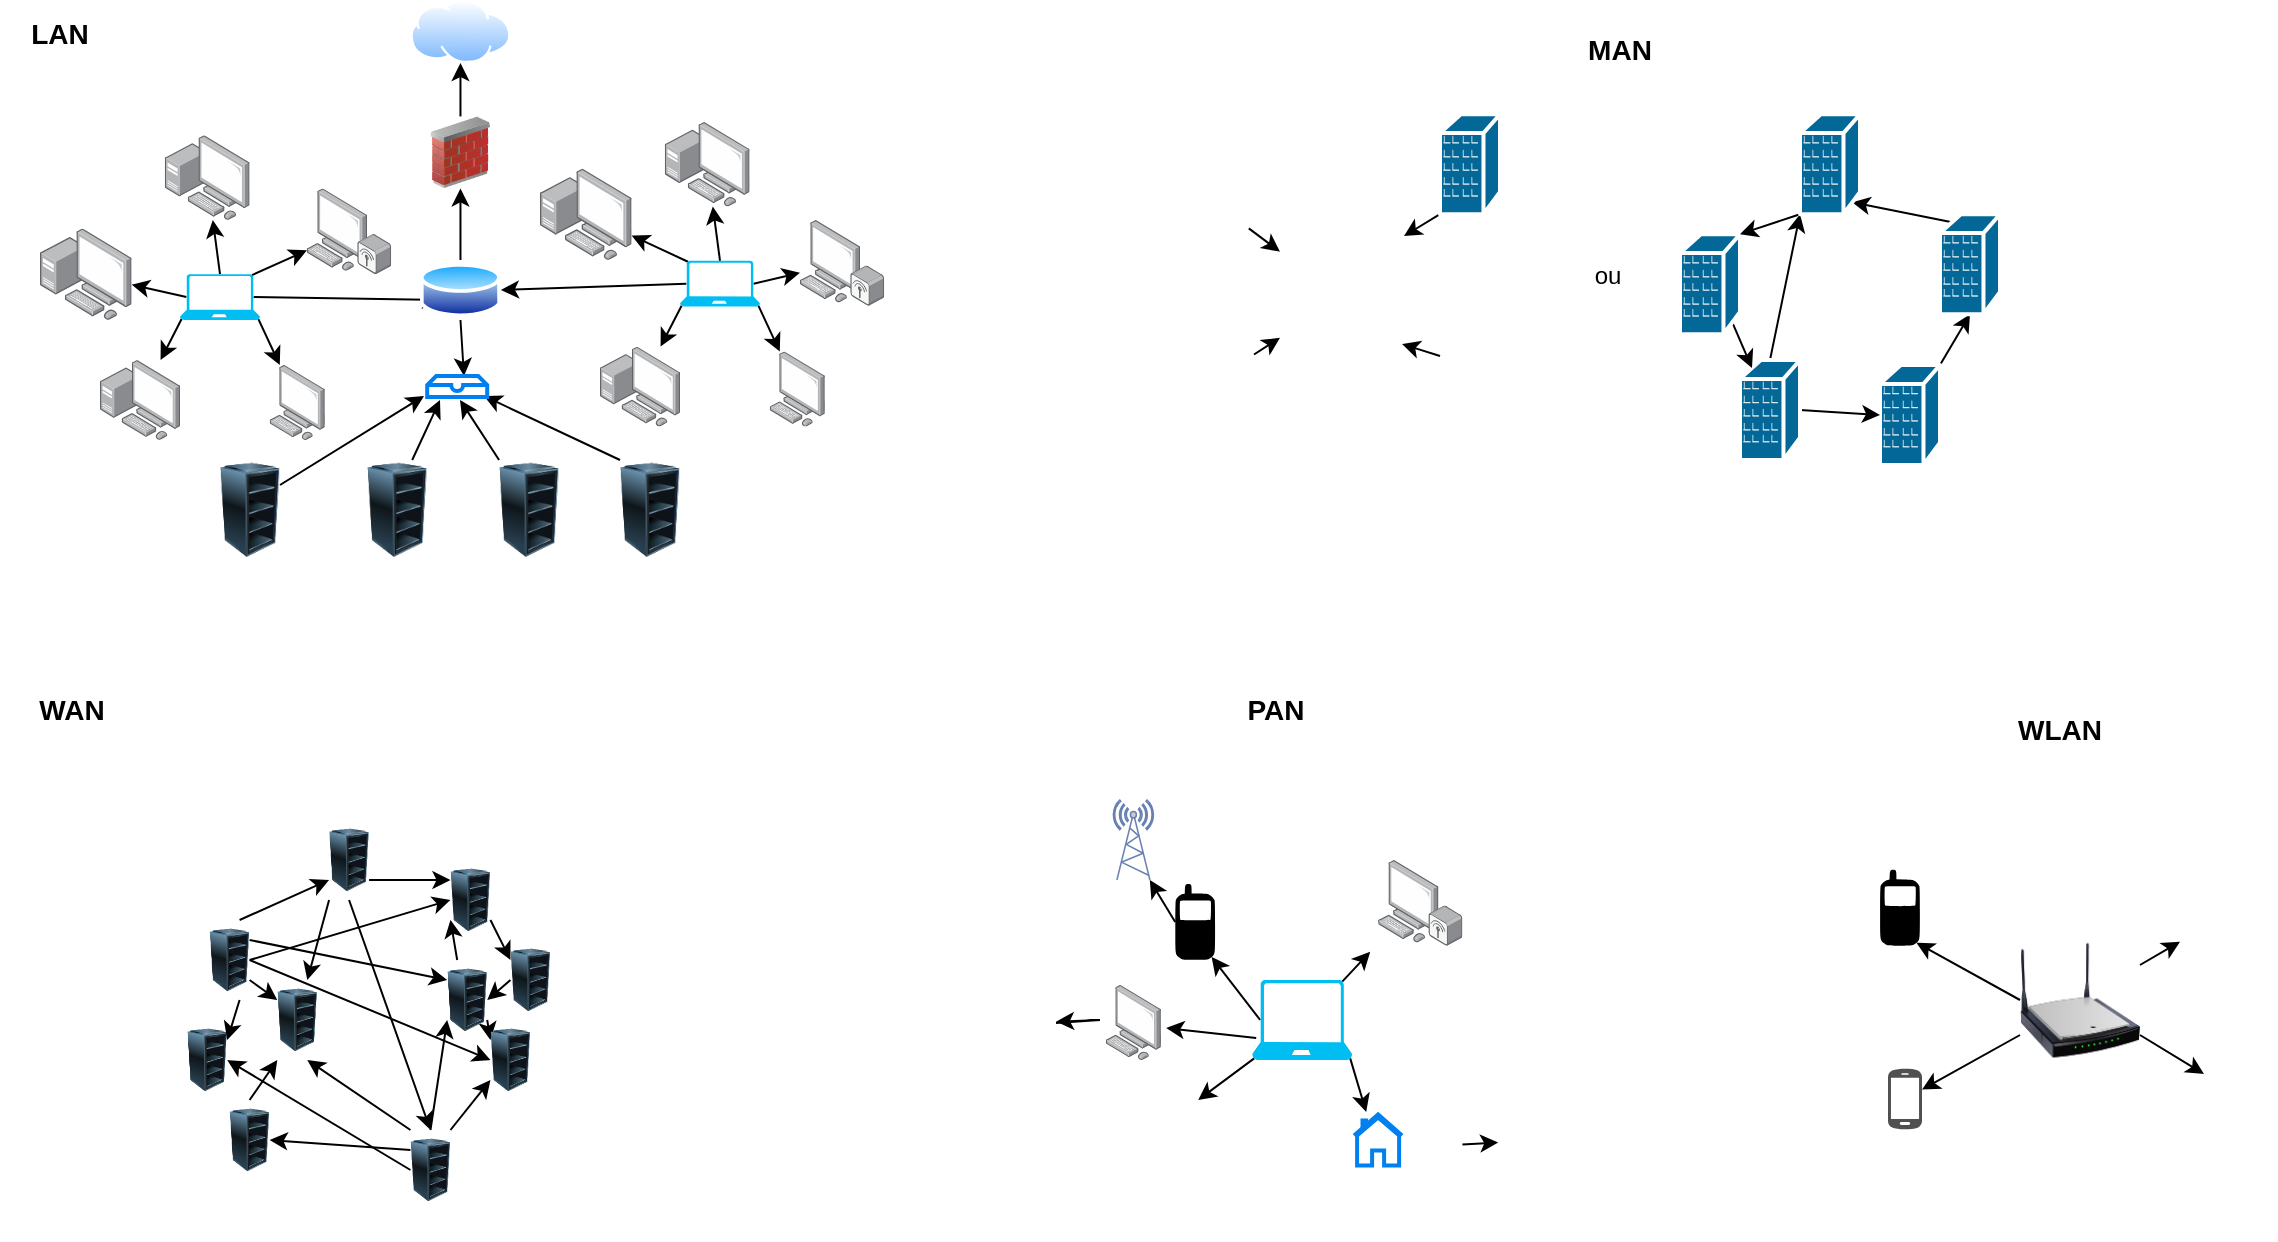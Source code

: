 <mxfile version="17.4.6" type="github">
  <diagram id="DUzX0GU5lVQODzSa384S" name="Page-1">
    <mxGraphModel dx="1477" dy="643" grid="1" gridSize="10" guides="1" tooltips="1" connect="1" arrows="1" fold="1" page="1" pageScale="1" pageWidth="827" pageHeight="1169" math="0" shadow="0">
      <root>
        <mxCell id="0" />
        <mxCell id="1" parent="0" />
        <mxCell id="tTSo1zmGXzcevOF5TI4r-14" style="rounded=0;orthogonalLoop=1;jettySize=auto;html=1;exitX=0.9;exitY=0.02;exitDx=0;exitDy=0;exitPerimeter=0;" edge="1" parent="1" source="tTSo1zmGXzcevOF5TI4r-1" target="tTSo1zmGXzcevOF5TI4r-2">
          <mxGeometry relative="1" as="geometry" />
        </mxCell>
        <mxCell id="tTSo1zmGXzcevOF5TI4r-15" style="rounded=0;orthogonalLoop=1;jettySize=auto;html=1;exitX=0.5;exitY=0;exitDx=0;exitDy=0;exitPerimeter=0;" edge="1" parent="1" source="tTSo1zmGXzcevOF5TI4r-1" target="tTSo1zmGXzcevOF5TI4r-3">
          <mxGeometry relative="1" as="geometry" />
        </mxCell>
        <mxCell id="tTSo1zmGXzcevOF5TI4r-16" style="rounded=0;orthogonalLoop=1;jettySize=auto;html=1;exitX=0.08;exitY=0.5;exitDx=0;exitDy=0;exitPerimeter=0;" edge="1" parent="1" source="tTSo1zmGXzcevOF5TI4r-1" target="tTSo1zmGXzcevOF5TI4r-4">
          <mxGeometry relative="1" as="geometry" />
        </mxCell>
        <mxCell id="tTSo1zmGXzcevOF5TI4r-17" style="rounded=0;orthogonalLoop=1;jettySize=auto;html=1;exitX=0.02;exitY=0.98;exitDx=0;exitDy=0;exitPerimeter=0;" edge="1" parent="1" source="tTSo1zmGXzcevOF5TI4r-1" target="tTSo1zmGXzcevOF5TI4r-6">
          <mxGeometry relative="1" as="geometry" />
        </mxCell>
        <mxCell id="tTSo1zmGXzcevOF5TI4r-18" style="rounded=0;orthogonalLoop=1;jettySize=auto;html=1;exitX=0.98;exitY=0.98;exitDx=0;exitDy=0;exitPerimeter=0;" edge="1" parent="1" source="tTSo1zmGXzcevOF5TI4r-1" target="tTSo1zmGXzcevOF5TI4r-7">
          <mxGeometry relative="1" as="geometry" />
        </mxCell>
        <mxCell id="tTSo1zmGXzcevOF5TI4r-39" style="edgeStyle=none;rounded=0;orthogonalLoop=1;jettySize=auto;html=1;exitX=0.92;exitY=0.5;exitDx=0;exitDy=0;exitPerimeter=0;" edge="1" parent="1" source="tTSo1zmGXzcevOF5TI4r-1">
          <mxGeometry relative="1" as="geometry">
            <mxPoint x="220" y="150" as="targetPoint" />
          </mxGeometry>
        </mxCell>
        <mxCell id="tTSo1zmGXzcevOF5TI4r-1" value="" style="verticalLabelPosition=bottom;html=1;verticalAlign=top;align=center;strokeColor=none;fillColor=#00BEF2;shape=mxgraph.azure.laptop;pointerEvents=1;" vertex="1" parent="1">
          <mxGeometry x="90" y="137.1" width="40" height="22.9" as="geometry" />
        </mxCell>
        <mxCell id="tTSo1zmGXzcevOF5TI4r-2" value="" style="points=[];aspect=fixed;html=1;align=center;shadow=0;dashed=0;image;image=img/lib/allied_telesis/computer_and_terminals/Personal_Computer_Wireless.svg;" vertex="1" parent="1">
          <mxGeometry x="153.49" y="94.2" width="42.1" height="42.9" as="geometry" />
        </mxCell>
        <mxCell id="tTSo1zmGXzcevOF5TI4r-3" value="" style="points=[];aspect=fixed;html=1;align=center;shadow=0;dashed=0;image;image=img/lib/allied_telesis/computer_and_terminals/Personal_Computer_with_Server.svg;" vertex="1" parent="1">
          <mxGeometry x="82.4" y="67.6" width="42.4" height="42.4" as="geometry" />
        </mxCell>
        <mxCell id="tTSo1zmGXzcevOF5TI4r-4" value="" style="points=[];aspect=fixed;html=1;align=center;shadow=0;dashed=0;image;image=img/lib/allied_telesis/computer_and_terminals/Personal_Computer_with_Server.svg;" vertex="1" parent="1">
          <mxGeometry x="20" y="114.2" width="45.8" height="45.8" as="geometry" />
        </mxCell>
        <mxCell id="tTSo1zmGXzcevOF5TI4r-6" value="" style="points=[];aspect=fixed;html=1;align=center;shadow=0;dashed=0;image;image=img/lib/allied_telesis/computer_and_terminals/Personal_Computer_with_Server.svg;" vertex="1" parent="1">
          <mxGeometry x="50" y="180" width="40" height="40" as="geometry" />
        </mxCell>
        <mxCell id="tTSo1zmGXzcevOF5TI4r-7" value="" style="points=[];aspect=fixed;html=1;align=center;shadow=0;dashed=0;image;image=img/lib/allied_telesis/computer_and_terminals/Personal_Computer.svg;" vertex="1" parent="1">
          <mxGeometry x="134.8" y="182.5" width="27.67" height="37.5" as="geometry" />
        </mxCell>
        <mxCell id="tTSo1zmGXzcevOF5TI4r-47" style="edgeStyle=none;rounded=0;orthogonalLoop=1;jettySize=auto;html=1;exitX=1;exitY=0.25;exitDx=0;exitDy=0;entryX=-0.053;entryY=0.948;entryDx=0;entryDy=0;entryPerimeter=0;" edge="1" parent="1" source="tTSo1zmGXzcevOF5TI4r-21" target="tTSo1zmGXzcevOF5TI4r-45">
          <mxGeometry relative="1" as="geometry" />
        </mxCell>
        <mxCell id="tTSo1zmGXzcevOF5TI4r-21" value="" style="image;html=1;image=img/lib/clip_art/computers/Server_Rack_Empty_128x128.png" vertex="1" parent="1">
          <mxGeometry x="110" y="230" width="30" height="50" as="geometry" />
        </mxCell>
        <mxCell id="tTSo1zmGXzcevOF5TI4r-48" style="edgeStyle=none;rounded=0;orthogonalLoop=1;jettySize=auto;html=1;exitX=0.75;exitY=0;exitDx=0;exitDy=0;" edge="1" parent="1" source="tTSo1zmGXzcevOF5TI4r-22">
          <mxGeometry relative="1" as="geometry">
            <mxPoint x="220" y="200" as="targetPoint" />
          </mxGeometry>
        </mxCell>
        <mxCell id="tTSo1zmGXzcevOF5TI4r-22" value="" style="image;html=1;image=img/lib/clip_art/computers/Server_Rack_Empty_128x128.png" vertex="1" parent="1">
          <mxGeometry x="183.6" y="230" width="30" height="50" as="geometry" />
        </mxCell>
        <mxCell id="tTSo1zmGXzcevOF5TI4r-49" style="edgeStyle=none;rounded=0;orthogonalLoop=1;jettySize=auto;html=1;exitX=0;exitY=0;exitDx=0;exitDy=0;entryX=0.547;entryY=1.138;entryDx=0;entryDy=0;entryPerimeter=0;" edge="1" parent="1" source="tTSo1zmGXzcevOF5TI4r-23" target="tTSo1zmGXzcevOF5TI4r-45">
          <mxGeometry relative="1" as="geometry" />
        </mxCell>
        <mxCell id="tTSo1zmGXzcevOF5TI4r-23" value="" style="image;html=1;image=img/lib/clip_art/computers/Server_Rack_Empty_128x128.png" vertex="1" parent="1">
          <mxGeometry x="249.54" y="230" width="30" height="50" as="geometry" />
        </mxCell>
        <mxCell id="tTSo1zmGXzcevOF5TI4r-50" style="edgeStyle=none;rounded=0;orthogonalLoop=1;jettySize=auto;html=1;exitX=0;exitY=0;exitDx=0;exitDy=0;entryX=0.947;entryY=0.948;entryDx=0;entryDy=0;entryPerimeter=0;" edge="1" parent="1" source="tTSo1zmGXzcevOF5TI4r-24" target="tTSo1zmGXzcevOF5TI4r-45">
          <mxGeometry relative="1" as="geometry" />
        </mxCell>
        <mxCell id="tTSo1zmGXzcevOF5TI4r-24" value="" style="image;html=1;image=img/lib/clip_art/computers/Server_Rack_Empty_128x128.png" vertex="1" parent="1">
          <mxGeometry x="310" y="230" width="30" height="50" as="geometry" />
        </mxCell>
        <mxCell id="tTSo1zmGXzcevOF5TI4r-42" style="edgeStyle=none;rounded=0;orthogonalLoop=1;jettySize=auto;html=1;exitX=0.5;exitY=0;exitDx=0;exitDy=0;entryX=0.5;entryY=1;entryDx=0;entryDy=0;" edge="1" parent="1" source="tTSo1zmGXzcevOF5TI4r-27" target="tTSo1zmGXzcevOF5TI4r-41">
          <mxGeometry relative="1" as="geometry">
            <mxPoint x="230" y="80" as="targetPoint" />
          </mxGeometry>
        </mxCell>
        <mxCell id="tTSo1zmGXzcevOF5TI4r-46" style="edgeStyle=none;rounded=0;orthogonalLoop=1;jettySize=auto;html=1;exitX=0.5;exitY=1;exitDx=0;exitDy=0;entryX=0.613;entryY=-0.005;entryDx=0;entryDy=0;entryPerimeter=0;" edge="1" parent="1" source="tTSo1zmGXzcevOF5TI4r-27" target="tTSo1zmGXzcevOF5TI4r-45">
          <mxGeometry relative="1" as="geometry" />
        </mxCell>
        <mxCell id="tTSo1zmGXzcevOF5TI4r-27" value="" style="aspect=fixed;perimeter=ellipsePerimeter;html=1;align=center;shadow=0;dashed=0;spacingTop=3;image;image=img/lib/active_directory/database.svg;" vertex="1" parent="1">
          <mxGeometry x="210" y="130.05" width="40.47" height="29.95" as="geometry" />
        </mxCell>
        <mxCell id="tTSo1zmGXzcevOF5TI4r-28" style="rounded=0;orthogonalLoop=1;jettySize=auto;html=1;exitX=0.92;exitY=0.5;exitDx=0;exitDy=0;exitPerimeter=0;" edge="1" parent="1" source="tTSo1zmGXzcevOF5TI4r-33" target="tTSo1zmGXzcevOF5TI4r-34">
          <mxGeometry relative="1" as="geometry" />
        </mxCell>
        <mxCell id="tTSo1zmGXzcevOF5TI4r-29" style="rounded=0;orthogonalLoop=1;jettySize=auto;html=1;exitX=0.5;exitY=0;exitDx=0;exitDy=0;exitPerimeter=0;" edge="1" parent="1" source="tTSo1zmGXzcevOF5TI4r-33" target="tTSo1zmGXzcevOF5TI4r-35">
          <mxGeometry relative="1" as="geometry" />
        </mxCell>
        <mxCell id="tTSo1zmGXzcevOF5TI4r-30" style="rounded=0;orthogonalLoop=1;jettySize=auto;html=1;exitX=0.1;exitY=0.02;exitDx=0;exitDy=0;exitPerimeter=0;" edge="1" parent="1" source="tTSo1zmGXzcevOF5TI4r-33" target="tTSo1zmGXzcevOF5TI4r-36">
          <mxGeometry relative="1" as="geometry" />
        </mxCell>
        <mxCell id="tTSo1zmGXzcevOF5TI4r-31" style="rounded=0;orthogonalLoop=1;jettySize=auto;html=1;exitX=0.02;exitY=0.98;exitDx=0;exitDy=0;exitPerimeter=0;" edge="1" parent="1" source="tTSo1zmGXzcevOF5TI4r-33" target="tTSo1zmGXzcevOF5TI4r-37">
          <mxGeometry relative="1" as="geometry" />
        </mxCell>
        <mxCell id="tTSo1zmGXzcevOF5TI4r-32" style="rounded=0;orthogonalLoop=1;jettySize=auto;html=1;exitX=0.98;exitY=0.98;exitDx=0;exitDy=0;exitPerimeter=0;" edge="1" parent="1" source="tTSo1zmGXzcevOF5TI4r-33" target="tTSo1zmGXzcevOF5TI4r-38">
          <mxGeometry relative="1" as="geometry" />
        </mxCell>
        <mxCell id="tTSo1zmGXzcevOF5TI4r-40" style="edgeStyle=none;rounded=0;orthogonalLoop=1;jettySize=auto;html=1;exitX=0.08;exitY=0.5;exitDx=0;exitDy=0;exitPerimeter=0;entryX=1;entryY=0.5;entryDx=0;entryDy=0;" edge="1" parent="1" source="tTSo1zmGXzcevOF5TI4r-33" target="tTSo1zmGXzcevOF5TI4r-27">
          <mxGeometry relative="1" as="geometry" />
        </mxCell>
        <mxCell id="tTSo1zmGXzcevOF5TI4r-33" value="" style="verticalLabelPosition=bottom;html=1;verticalAlign=top;align=center;strokeColor=none;fillColor=#00BEF2;shape=mxgraph.azure.laptop;pointerEvents=1;" vertex="1" parent="1">
          <mxGeometry x="340" y="130.4" width="40" height="22.9" as="geometry" />
        </mxCell>
        <mxCell id="tTSo1zmGXzcevOF5TI4r-34" value="" style="points=[];aspect=fixed;html=1;align=center;shadow=0;dashed=0;image;image=img/lib/allied_telesis/computer_and_terminals/Personal_Computer_Wireless.svg;" vertex="1" parent="1">
          <mxGeometry x="400" y="110.0" width="42.1" height="42.9" as="geometry" />
        </mxCell>
        <mxCell id="tTSo1zmGXzcevOF5TI4r-35" value="" style="points=[];aspect=fixed;html=1;align=center;shadow=0;dashed=0;image;image=img/lib/allied_telesis/computer_and_terminals/Personal_Computer_with_Server.svg;" vertex="1" parent="1">
          <mxGeometry x="332.4" y="60.9" width="42.4" height="42.4" as="geometry" />
        </mxCell>
        <mxCell id="tTSo1zmGXzcevOF5TI4r-36" value="" style="points=[];aspect=fixed;html=1;align=center;shadow=0;dashed=0;image;image=img/lib/allied_telesis/computer_and_terminals/Personal_Computer_with_Server.svg;" vertex="1" parent="1">
          <mxGeometry x="270" y="84.25" width="45.8" height="45.8" as="geometry" />
        </mxCell>
        <mxCell id="tTSo1zmGXzcevOF5TI4r-37" value="" style="points=[];aspect=fixed;html=1;align=center;shadow=0;dashed=0;image;image=img/lib/allied_telesis/computer_and_terminals/Personal_Computer_with_Server.svg;" vertex="1" parent="1">
          <mxGeometry x="300" y="173.3" width="40" height="40" as="geometry" />
        </mxCell>
        <mxCell id="tTSo1zmGXzcevOF5TI4r-38" value="" style="points=[];aspect=fixed;html=1;align=center;shadow=0;dashed=0;image;image=img/lib/allied_telesis/computer_and_terminals/Personal_Computer.svg;" vertex="1" parent="1">
          <mxGeometry x="384.8" y="175.8" width="27.67" height="37.5" as="geometry" />
        </mxCell>
        <mxCell id="tTSo1zmGXzcevOF5TI4r-44" style="edgeStyle=none;rounded=0;orthogonalLoop=1;jettySize=auto;html=1;exitX=0.5;exitY=0;exitDx=0;exitDy=0;entryX=0.5;entryY=1;entryDx=0;entryDy=0;" edge="1" parent="1" source="tTSo1zmGXzcevOF5TI4r-41" target="tTSo1zmGXzcevOF5TI4r-43">
          <mxGeometry relative="1" as="geometry" />
        </mxCell>
        <mxCell id="tTSo1zmGXzcevOF5TI4r-41" value="" style="image;html=1;image=img/lib/clip_art/networking/Firewall_02_128x128.png" vertex="1" parent="1">
          <mxGeometry x="215.23" y="58.2" width="30" height="36" as="geometry" />
        </mxCell>
        <mxCell id="tTSo1zmGXzcevOF5TI4r-43" value="" style="aspect=fixed;perimeter=ellipsePerimeter;html=1;align=center;shadow=0;dashed=0;spacingTop=3;image;image=img/lib/active_directory/internet_cloud.svg;" vertex="1" parent="1">
          <mxGeometry x="205.23" width="50" height="31.5" as="geometry" />
        </mxCell>
        <mxCell id="tTSo1zmGXzcevOF5TI4r-45" value="" style="html=1;verticalLabelPosition=bottom;align=center;labelBackgroundColor=#ffffff;verticalAlign=top;strokeWidth=2;strokeColor=#0080F0;shadow=0;dashed=0;shape=mxgraph.ios7.icons.storage;" vertex="1" parent="1">
          <mxGeometry x="213.6" y="188.05" width="30" height="10.5" as="geometry" />
        </mxCell>
        <mxCell id="tTSo1zmGXzcevOF5TI4r-51" value="&lt;font style=&quot;font-size: 14px&quot;&gt;&lt;b&gt;LAN&lt;/b&gt;&lt;/font&gt;" style="text;html=1;strokeColor=none;fillColor=none;align=center;verticalAlign=middle;whiteSpace=wrap;rounded=0;" vertex="1" parent="1">
          <mxGeometry x="1.421e-14" y="1.5" width="60" height="30" as="geometry" />
        </mxCell>
        <mxCell id="tTSo1zmGXzcevOF5TI4r-60" style="edgeStyle=none;rounded=0;orthogonalLoop=1;jettySize=auto;html=1;exitX=0;exitY=1;exitDx=0;exitDy=0;exitPerimeter=0;entryX=1;entryY=0;entryDx=0;entryDy=0;" edge="1" parent="1" source="tTSo1zmGXzcevOF5TI4r-52" target="tTSo1zmGXzcevOF5TI4r-53">
          <mxGeometry relative="1" as="geometry" />
        </mxCell>
        <mxCell id="tTSo1zmGXzcevOF5TI4r-52" value="" style="shape=mxgraph.cisco.buildings.branch_office;html=1;pointerEvents=1;dashed=0;fillColor=#036897;strokeColor=#ffffff;strokeWidth=2;verticalLabelPosition=bottom;verticalAlign=top;align=center;outlineConnect=0;" vertex="1" parent="1">
          <mxGeometry x="720" y="57.1" width="30" height="50" as="geometry" />
        </mxCell>
        <mxCell id="tTSo1zmGXzcevOF5TI4r-53" value="" style="shape=image;html=1;verticalAlign=top;verticalLabelPosition=bottom;labelBackgroundColor=#ffffff;imageAspect=0;aspect=fixed;image=https://cdn1.iconfinder.com/data/icons/software-engineering-and-video-gaming/512/501_Buildings_city_sensor_smart_urban_Hardware_Engineering_Internet-128.png" vertex="1" parent="1">
          <mxGeometry x="640" y="118.05" width="61.95" height="61.95" as="geometry" />
        </mxCell>
        <mxCell id="tTSo1zmGXzcevOF5TI4r-57" style="edgeStyle=none;rounded=0;orthogonalLoop=1;jettySize=auto;html=1;exitX=0.75;exitY=1;exitDx=0;exitDy=0;" edge="1" parent="1" source="tTSo1zmGXzcevOF5TI4r-54" target="tTSo1zmGXzcevOF5TI4r-53">
          <mxGeometry relative="1" as="geometry" />
        </mxCell>
        <mxCell id="tTSo1zmGXzcevOF5TI4r-54" value="" style="shape=image;html=1;verticalAlign=top;verticalLabelPosition=bottom;labelBackgroundColor=#ffffff;imageAspect=0;aspect=fixed;image=https://cdn0.iconfinder.com/data/icons/maternity-and-pregnancy-2/512/130_skyscraper_Architecture_buildings_business_office_real_estate-128.png" vertex="1" parent="1">
          <mxGeometry x="577.6" y="51.8" width="62.4" height="62.4" as="geometry" />
        </mxCell>
        <mxCell id="tTSo1zmGXzcevOF5TI4r-58" style="edgeStyle=none;rounded=0;orthogonalLoop=1;jettySize=auto;html=1;exitX=1;exitY=0.25;exitDx=0;exitDy=0;" edge="1" parent="1" source="tTSo1zmGXzcevOF5TI4r-55" target="tTSo1zmGXzcevOF5TI4r-53">
          <mxGeometry relative="1" as="geometry" />
        </mxCell>
        <mxCell id="tTSo1zmGXzcevOF5TI4r-55" value="" style="shape=image;html=1;verticalAlign=top;verticalLabelPosition=bottom;labelBackgroundColor=#ffffff;imageAspect=0;aspect=fixed;image=https://cdn0.iconfinder.com/data/icons/analytic-investment-and-balanced-scorecard/512/33_Architecture_and_City_Buildings_Canada_Tower_Landmark-128.png" vertex="1" parent="1">
          <mxGeometry x="570" y="163" width="57" height="57" as="geometry" />
        </mxCell>
        <mxCell id="tTSo1zmGXzcevOF5TI4r-59" style="edgeStyle=none;rounded=0;orthogonalLoop=1;jettySize=auto;html=1;exitX=0;exitY=0.25;exitDx=0;exitDy=0;entryX=0.985;entryY=0.871;entryDx=0;entryDy=0;entryPerimeter=0;" edge="1" parent="1" source="tTSo1zmGXzcevOF5TI4r-56" target="tTSo1zmGXzcevOF5TI4r-53">
          <mxGeometry relative="1" as="geometry" />
        </mxCell>
        <mxCell id="tTSo1zmGXzcevOF5TI4r-56" value="" style="shape=image;html=1;verticalAlign=top;verticalLabelPosition=bottom;labelBackgroundColor=#ffffff;imageAspect=0;aspect=fixed;image=https://cdn0.iconfinder.com/data/icons/phosphor-duotone-vol-1/256/buildings-duotone-128.png" vertex="1" parent="1">
          <mxGeometry x="720" y="164.5" width="54" height="54" as="geometry" />
        </mxCell>
        <mxCell id="tTSo1zmGXzcevOF5TI4r-61" value="ou" style="text;html=1;strokeColor=none;fillColor=none;align=center;verticalAlign=middle;whiteSpace=wrap;rounded=0;" vertex="1" parent="1">
          <mxGeometry x="774" y="123.3" width="60" height="30" as="geometry" />
        </mxCell>
        <mxCell id="tTSo1zmGXzcevOF5TI4r-70" style="edgeStyle=none;rounded=0;orthogonalLoop=1;jettySize=auto;html=1;exitX=1;exitY=0;exitDx=0;exitDy=0;exitPerimeter=0;entryX=0.5;entryY=1;entryDx=0;entryDy=0;entryPerimeter=0;" edge="1" parent="1" source="tTSo1zmGXzcevOF5TI4r-62" target="tTSo1zmGXzcevOF5TI4r-65">
          <mxGeometry relative="1" as="geometry" />
        </mxCell>
        <mxCell id="tTSo1zmGXzcevOF5TI4r-62" value="" style="shape=mxgraph.cisco.buildings.branch_office;html=1;pointerEvents=1;dashed=0;fillColor=#036897;strokeColor=#ffffff;strokeWidth=2;verticalLabelPosition=bottom;verticalAlign=top;align=center;outlineConnect=0;" vertex="1" parent="1">
          <mxGeometry x="940" y="182.5" width="30" height="50" as="geometry" />
        </mxCell>
        <mxCell id="tTSo1zmGXzcevOF5TI4r-69" style="edgeStyle=none;rounded=0;orthogonalLoop=1;jettySize=auto;html=1;exitX=1;exitY=0.5;exitDx=0;exitDy=0;exitPerimeter=0;entryX=0;entryY=0.5;entryDx=0;entryDy=0;entryPerimeter=0;" edge="1" parent="1" source="tTSo1zmGXzcevOF5TI4r-63" target="tTSo1zmGXzcevOF5TI4r-62">
          <mxGeometry relative="1" as="geometry" />
        </mxCell>
        <mxCell id="tTSo1zmGXzcevOF5TI4r-72" style="edgeStyle=none;rounded=0;orthogonalLoop=1;jettySize=auto;html=1;exitX=0.5;exitY=0;exitDx=0;exitDy=0;exitPerimeter=0;entryX=0;entryY=1;entryDx=0;entryDy=0;entryPerimeter=0;" edge="1" parent="1" source="tTSo1zmGXzcevOF5TI4r-63" target="tTSo1zmGXzcevOF5TI4r-66">
          <mxGeometry relative="1" as="geometry" />
        </mxCell>
        <mxCell id="tTSo1zmGXzcevOF5TI4r-63" value="" style="shape=mxgraph.cisco.buildings.branch_office;html=1;pointerEvents=1;dashed=0;fillColor=#036897;strokeColor=#ffffff;strokeWidth=2;verticalLabelPosition=bottom;verticalAlign=top;align=center;outlineConnect=0;" vertex="1" parent="1">
          <mxGeometry x="870" y="180" width="30" height="50" as="geometry" />
        </mxCell>
        <mxCell id="tTSo1zmGXzcevOF5TI4r-68" style="edgeStyle=none;rounded=0;orthogonalLoop=1;jettySize=auto;html=1;exitX=0.87;exitY=0.88;exitDx=0;exitDy=0;exitPerimeter=0;entryX=0.2;entryY=0.08;entryDx=0;entryDy=0;entryPerimeter=0;" edge="1" parent="1" source="tTSo1zmGXzcevOF5TI4r-64" target="tTSo1zmGXzcevOF5TI4r-63">
          <mxGeometry relative="1" as="geometry" />
        </mxCell>
        <mxCell id="tTSo1zmGXzcevOF5TI4r-64" value="" style="shape=mxgraph.cisco.buildings.branch_office;html=1;pointerEvents=1;dashed=0;fillColor=#036897;strokeColor=#ffffff;strokeWidth=2;verticalLabelPosition=bottom;verticalAlign=top;align=center;outlineConnect=0;" vertex="1" parent="1">
          <mxGeometry x="840" y="117.1" width="30" height="50" as="geometry" />
        </mxCell>
        <mxCell id="tTSo1zmGXzcevOF5TI4r-71" style="edgeStyle=none;rounded=0;orthogonalLoop=1;jettySize=auto;html=1;exitX=0.2;exitY=0.08;exitDx=0;exitDy=0;exitPerimeter=0;entryX=0.87;entryY=0.88;entryDx=0;entryDy=0;entryPerimeter=0;" edge="1" parent="1" source="tTSo1zmGXzcevOF5TI4r-65" target="tTSo1zmGXzcevOF5TI4r-66">
          <mxGeometry relative="1" as="geometry" />
        </mxCell>
        <mxCell id="tTSo1zmGXzcevOF5TI4r-65" value="" style="shape=mxgraph.cisco.buildings.branch_office;html=1;pointerEvents=1;dashed=0;fillColor=#036897;strokeColor=#ffffff;strokeWidth=2;verticalLabelPosition=bottom;verticalAlign=top;align=center;outlineConnect=0;" vertex="1" parent="1">
          <mxGeometry x="970" y="107.1" width="30" height="50" as="geometry" />
        </mxCell>
        <mxCell id="tTSo1zmGXzcevOF5TI4r-67" style="edgeStyle=none;rounded=0;orthogonalLoop=1;jettySize=auto;html=1;exitX=0;exitY=1;exitDx=0;exitDy=0;exitPerimeter=0;entryX=1;entryY=0;entryDx=0;entryDy=0;entryPerimeter=0;" edge="1" parent="1" source="tTSo1zmGXzcevOF5TI4r-66" target="tTSo1zmGXzcevOF5TI4r-64">
          <mxGeometry relative="1" as="geometry" />
        </mxCell>
        <mxCell id="tTSo1zmGXzcevOF5TI4r-66" value="" style="shape=mxgraph.cisco.buildings.branch_office;html=1;pointerEvents=1;dashed=0;fillColor=#036897;strokeColor=#ffffff;strokeWidth=2;verticalLabelPosition=bottom;verticalAlign=top;align=center;outlineConnect=0;" vertex="1" parent="1">
          <mxGeometry x="900" y="57.1" width="30" height="50" as="geometry" />
        </mxCell>
        <mxCell id="tTSo1zmGXzcevOF5TI4r-73" value="" style="shape=image;html=1;verticalAlign=top;verticalLabelPosition=bottom;labelBackgroundColor=#ffffff;imageAspect=0;aspect=fixed;image=https://cdn1.iconfinder.com/data/icons/filled-line-christmas-icons/75/_tree-128.png" vertex="1" parent="1">
          <mxGeometry x="900" y="105.05" width="25" height="25" as="geometry" />
        </mxCell>
        <mxCell id="tTSo1zmGXzcevOF5TI4r-74" value="" style="shape=image;html=1;verticalAlign=top;verticalLabelPosition=bottom;labelBackgroundColor=#ffffff;imageAspect=0;aspect=fixed;image=https://cdn1.iconfinder.com/data/icons/filled-line-christmas-icons/75/_tree-128.png" vertex="1" parent="1">
          <mxGeometry x="940" y="117.1" width="25" height="25" as="geometry" />
        </mxCell>
        <mxCell id="tTSo1zmGXzcevOF5TI4r-75" value="" style="shape=image;html=1;verticalAlign=top;verticalLabelPosition=bottom;labelBackgroundColor=#ffffff;imageAspect=0;aspect=fixed;image=https://cdn1.iconfinder.com/data/icons/filled-line-christmas-icons/75/_tree-128.png" vertex="1" parent="1">
          <mxGeometry x="890" y="142.1" width="25" height="25" as="geometry" />
        </mxCell>
        <mxCell id="tTSo1zmGXzcevOF5TI4r-76" value="" style="shape=image;html=1;verticalAlign=top;verticalLabelPosition=bottom;labelBackgroundColor=#ffffff;imageAspect=0;aspect=fixed;image=https://cdn1.iconfinder.com/data/icons/filled-line-christmas-icons/75/_tree-128.png" vertex="1" parent="1">
          <mxGeometry x="940" y="155" width="25" height="25" as="geometry" />
        </mxCell>
        <mxCell id="tTSo1zmGXzcevOF5TI4r-77" value="" style="shape=image;html=1;verticalAlign=top;verticalLabelPosition=bottom;labelBackgroundColor=#ffffff;imageAspect=0;aspect=fixed;image=https://cdn1.iconfinder.com/data/icons/filled-line-christmas-icons/75/_tree-128.png" vertex="1" parent="1">
          <mxGeometry x="905" y="173.3" width="25" height="25" as="geometry" />
        </mxCell>
        <mxCell id="tTSo1zmGXzcevOF5TI4r-79" value="" style="shape=image;html=1;verticalAlign=top;verticalLabelPosition=bottom;labelBackgroundColor=#ffffff;imageAspect=0;aspect=fixed;image=https://cdn1.iconfinder.com/data/icons/filled-line-christmas-icons/75/_tree-128.png" vertex="1" parent="1">
          <mxGeometry x="915" y="130.4" width="25" height="25" as="geometry" />
        </mxCell>
        <mxCell id="tTSo1zmGXzcevOF5TI4r-80" value="" style="shape=image;html=1;verticalAlign=top;verticalLabelPosition=bottom;labelBackgroundColor=#ffffff;imageAspect=0;aspect=fixed;image=https://cdn1.iconfinder.com/data/icons/filled-line-christmas-icons/75/_tree-128.png" vertex="1" parent="1">
          <mxGeometry x="870" y="124.6" width="25" height="25" as="geometry" />
        </mxCell>
        <mxCell id="tTSo1zmGXzcevOF5TI4r-82" value="&lt;b style=&quot;font-size: 14px&quot;&gt;MAN&lt;/b&gt;" style="text;html=1;strokeColor=none;fillColor=none;align=center;verticalAlign=middle;whiteSpace=wrap;rounded=0;" vertex="1" parent="1">
          <mxGeometry x="780" y="10.0" width="60" height="30" as="geometry" />
        </mxCell>
        <mxCell id="tTSo1zmGXzcevOF5TI4r-83" value="" style="shape=image;html=1;verticalAlign=top;verticalLabelPosition=bottom;labelBackgroundColor=#ffffff;imageAspect=0;aspect=fixed;image=https://cdn3.iconfinder.com/data/icons/49handdrawing/128x128/earth.png" vertex="1" parent="1">
          <mxGeometry x="82.4" y="410" width="210" height="210" as="geometry" />
        </mxCell>
        <mxCell id="tTSo1zmGXzcevOF5TI4r-84" value="&lt;b style=&quot;font-size: 14px&quot;&gt;WAN&lt;/b&gt;" style="text;html=1;strokeColor=none;fillColor=none;align=center;verticalAlign=middle;whiteSpace=wrap;rounded=0;" vertex="1" parent="1">
          <mxGeometry x="5.8" y="340" width="60" height="30" as="geometry" />
        </mxCell>
        <mxCell id="tTSo1zmGXzcevOF5TI4r-85" value="" style="image;html=1;image=img/lib/clip_art/computers/Server_Rack_Empty_128x128.png" vertex="1" parent="1">
          <mxGeometry x="93.6" y="510" width="20" height="40" as="geometry" />
        </mxCell>
        <mxCell id="tTSo1zmGXzcevOF5TI4r-116" style="edgeStyle=none;rounded=0;orthogonalLoop=1;jettySize=auto;html=1;exitX=1;exitY=0.75;exitDx=0;exitDy=0;entryX=0;entryY=0.25;entryDx=0;entryDy=0;fontSize=14;" edge="1" parent="1" source="tTSo1zmGXzcevOF5TI4r-86" target="tTSo1zmGXzcevOF5TI4r-87">
          <mxGeometry relative="1" as="geometry" />
        </mxCell>
        <mxCell id="tTSo1zmGXzcevOF5TI4r-117" style="edgeStyle=none;rounded=0;orthogonalLoop=1;jettySize=auto;html=1;exitX=0.25;exitY=0;exitDx=0;exitDy=0;entryX=0;entryY=0.75;entryDx=0;entryDy=0;fontSize=14;" edge="1" parent="1" source="tTSo1zmGXzcevOF5TI4r-86" target="tTSo1zmGXzcevOF5TI4r-99">
          <mxGeometry relative="1" as="geometry" />
        </mxCell>
        <mxCell id="tTSo1zmGXzcevOF5TI4r-86" value="" style="image;html=1;image=img/lib/clip_art/computers/Server_Rack_Empty_128x128.png" vertex="1" parent="1">
          <mxGeometry x="223.6" y="480" width="20" height="40" as="geometry" />
        </mxCell>
        <mxCell id="tTSo1zmGXzcevOF5TI4r-87" value="" style="image;html=1;image=img/lib/clip_art/computers/Server_Rack_Empty_128x128.png" vertex="1" parent="1">
          <mxGeometry x="245.23" y="510" width="20" height="40" as="geometry" />
        </mxCell>
        <mxCell id="tTSo1zmGXzcevOF5TI4r-115" style="edgeStyle=none;rounded=0;orthogonalLoop=1;jettySize=auto;html=1;exitX=0;exitY=0.5;exitDx=0;exitDy=0;entryX=1;entryY=0.5;entryDx=0;entryDy=0;fontSize=14;" edge="1" parent="1" source="tTSo1zmGXzcevOF5TI4r-88" target="tTSo1zmGXzcevOF5TI4r-86">
          <mxGeometry relative="1" as="geometry" />
        </mxCell>
        <mxCell id="tTSo1zmGXzcevOF5TI4r-88" value="" style="image;html=1;image=img/lib/clip_art/computers/Server_Rack_Empty_128x128.png" vertex="1" parent="1">
          <mxGeometry x="255.23" y="470" width="20" height="40" as="geometry" />
        </mxCell>
        <mxCell id="tTSo1zmGXzcevOF5TI4r-112" style="edgeStyle=none;rounded=0;orthogonalLoop=1;jettySize=auto;html=1;exitX=0;exitY=1;exitDx=0;exitDy=0;entryX=0.75;entryY=0;entryDx=0;entryDy=0;fontSize=14;" edge="1" parent="1" source="tTSo1zmGXzcevOF5TI4r-89" target="tTSo1zmGXzcevOF5TI4r-97">
          <mxGeometry relative="1" as="geometry" />
        </mxCell>
        <mxCell id="tTSo1zmGXzcevOF5TI4r-113" style="edgeStyle=none;rounded=0;orthogonalLoop=1;jettySize=auto;html=1;exitX=1;exitY=0.75;exitDx=0;exitDy=0;entryX=0;entryY=0.25;entryDx=0;entryDy=0;fontSize=14;" edge="1" parent="1" source="tTSo1zmGXzcevOF5TI4r-89" target="tTSo1zmGXzcevOF5TI4r-99">
          <mxGeometry relative="1" as="geometry" />
        </mxCell>
        <mxCell id="tTSo1zmGXzcevOF5TI4r-118" style="edgeStyle=none;rounded=0;orthogonalLoop=1;jettySize=auto;html=1;exitX=0.5;exitY=1;exitDx=0;exitDy=0;entryX=0.5;entryY=0;entryDx=0;entryDy=0;fontSize=14;" edge="1" parent="1" source="tTSo1zmGXzcevOF5TI4r-89" target="tTSo1zmGXzcevOF5TI4r-95">
          <mxGeometry relative="1" as="geometry" />
        </mxCell>
        <mxCell id="tTSo1zmGXzcevOF5TI4r-89" value="" style="image;html=1;image=img/lib/clip_art/computers/Server_Rack_Empty_128x128.png" vertex="1" parent="1">
          <mxGeometry x="164.54" y="410" width="20" height="40" as="geometry" />
        </mxCell>
        <mxCell id="tTSo1zmGXzcevOF5TI4r-101" style="edgeStyle=none;rounded=0;orthogonalLoop=1;jettySize=auto;html=1;exitX=0.75;exitY=0;exitDx=0;exitDy=0;entryX=0;entryY=0.75;entryDx=0;entryDy=0;fontSize=14;" edge="1" parent="1" source="tTSo1zmGXzcevOF5TI4r-90" target="tTSo1zmGXzcevOF5TI4r-89">
          <mxGeometry relative="1" as="geometry" />
        </mxCell>
        <mxCell id="tTSo1zmGXzcevOF5TI4r-102" style="edgeStyle=none;rounded=0;orthogonalLoop=1;jettySize=auto;html=1;exitX=1;exitY=0.5;exitDx=0;exitDy=0;entryX=0;entryY=0.5;entryDx=0;entryDy=0;fontSize=14;" edge="1" parent="1" source="tTSo1zmGXzcevOF5TI4r-90" target="tTSo1zmGXzcevOF5TI4r-99">
          <mxGeometry relative="1" as="geometry" />
        </mxCell>
        <mxCell id="tTSo1zmGXzcevOF5TI4r-103" style="edgeStyle=none;rounded=0;orthogonalLoop=1;jettySize=auto;html=1;exitX=0.75;exitY=1;exitDx=0;exitDy=0;entryX=1;entryY=0.25;entryDx=0;entryDy=0;fontSize=14;" edge="1" parent="1" source="tTSo1zmGXzcevOF5TI4r-90" target="tTSo1zmGXzcevOF5TI4r-85">
          <mxGeometry relative="1" as="geometry" />
        </mxCell>
        <mxCell id="tTSo1zmGXzcevOF5TI4r-104" style="edgeStyle=none;rounded=0;orthogonalLoop=1;jettySize=auto;html=1;exitX=1;exitY=0.75;exitDx=0;exitDy=0;entryX=0;entryY=0.25;entryDx=0;entryDy=0;fontSize=14;" edge="1" parent="1" source="tTSo1zmGXzcevOF5TI4r-90" target="tTSo1zmGXzcevOF5TI4r-97">
          <mxGeometry relative="1" as="geometry" />
        </mxCell>
        <mxCell id="tTSo1zmGXzcevOF5TI4r-105" style="edgeStyle=none;rounded=0;orthogonalLoop=1;jettySize=auto;html=1;exitX=1;exitY=0.25;exitDx=0;exitDy=0;entryX=0;entryY=0.25;entryDx=0;entryDy=0;fontSize=14;" edge="1" parent="1" source="tTSo1zmGXzcevOF5TI4r-90" target="tTSo1zmGXzcevOF5TI4r-86">
          <mxGeometry relative="1" as="geometry" />
        </mxCell>
        <mxCell id="tTSo1zmGXzcevOF5TI4r-106" style="edgeStyle=none;rounded=0;orthogonalLoop=1;jettySize=auto;html=1;exitX=1;exitY=0.5;exitDx=0;exitDy=0;entryX=0;entryY=0.5;entryDx=0;entryDy=0;fontSize=14;" edge="1" parent="1" source="tTSo1zmGXzcevOF5TI4r-90" target="tTSo1zmGXzcevOF5TI4r-87">
          <mxGeometry relative="1" as="geometry" />
        </mxCell>
        <mxCell id="tTSo1zmGXzcevOF5TI4r-90" value="" style="image;html=1;image=img/lib/clip_art/computers/Server_Rack_Empty_128x128.png" vertex="1" parent="1">
          <mxGeometry x="104.8" y="460" width="20" height="40" as="geometry" />
        </mxCell>
        <mxCell id="tTSo1zmGXzcevOF5TI4r-107" style="edgeStyle=none;rounded=0;orthogonalLoop=1;jettySize=auto;html=1;exitX=1;exitY=0;exitDx=0;exitDy=0;entryX=0;entryY=0.75;entryDx=0;entryDy=0;fontSize=14;" edge="1" parent="1" source="tTSo1zmGXzcevOF5TI4r-95" target="tTSo1zmGXzcevOF5TI4r-87">
          <mxGeometry relative="1" as="geometry" />
        </mxCell>
        <mxCell id="tTSo1zmGXzcevOF5TI4r-108" style="edgeStyle=none;rounded=0;orthogonalLoop=1;jettySize=auto;html=1;exitX=0;exitY=0.25;exitDx=0;exitDy=0;entryX=1;entryY=0.5;entryDx=0;entryDy=0;fontSize=14;" edge="1" parent="1" source="tTSo1zmGXzcevOF5TI4r-95" target="tTSo1zmGXzcevOF5TI4r-96">
          <mxGeometry relative="1" as="geometry" />
        </mxCell>
        <mxCell id="tTSo1zmGXzcevOF5TI4r-109" style="edgeStyle=none;rounded=0;orthogonalLoop=1;jettySize=auto;html=1;exitX=0;exitY=0.5;exitDx=0;exitDy=0;entryX=1;entryY=0.5;entryDx=0;entryDy=0;fontSize=14;" edge="1" parent="1" source="tTSo1zmGXzcevOF5TI4r-95" target="tTSo1zmGXzcevOF5TI4r-85">
          <mxGeometry relative="1" as="geometry" />
        </mxCell>
        <mxCell id="tTSo1zmGXzcevOF5TI4r-110" style="edgeStyle=none;rounded=0;orthogonalLoop=1;jettySize=auto;html=1;exitX=0;exitY=0;exitDx=0;exitDy=0;entryX=0.75;entryY=1;entryDx=0;entryDy=0;fontSize=14;" edge="1" parent="1" source="tTSo1zmGXzcevOF5TI4r-95" target="tTSo1zmGXzcevOF5TI4r-97">
          <mxGeometry relative="1" as="geometry" />
        </mxCell>
        <mxCell id="tTSo1zmGXzcevOF5TI4r-111" style="edgeStyle=none;rounded=0;orthogonalLoop=1;jettySize=auto;html=1;exitX=0.5;exitY=0;exitDx=0;exitDy=0;entryX=0;entryY=0.75;entryDx=0;entryDy=0;fontSize=14;" edge="1" parent="1" source="tTSo1zmGXzcevOF5TI4r-95" target="tTSo1zmGXzcevOF5TI4r-86">
          <mxGeometry relative="1" as="geometry" />
        </mxCell>
        <mxCell id="tTSo1zmGXzcevOF5TI4r-95" value="" style="image;html=1;image=img/lib/clip_art/computers/Server_Rack_Empty_128x128.png" vertex="1" parent="1">
          <mxGeometry x="205.23" y="565" width="20" height="40" as="geometry" />
        </mxCell>
        <mxCell id="tTSo1zmGXzcevOF5TI4r-119" style="edgeStyle=none;rounded=0;orthogonalLoop=1;jettySize=auto;html=1;exitX=0.5;exitY=0;exitDx=0;exitDy=0;entryX=0;entryY=1;entryDx=0;entryDy=0;fontSize=14;" edge="1" parent="1" source="tTSo1zmGXzcevOF5TI4r-96" target="tTSo1zmGXzcevOF5TI4r-97">
          <mxGeometry relative="1" as="geometry" />
        </mxCell>
        <mxCell id="tTSo1zmGXzcevOF5TI4r-96" value="" style="image;html=1;image=img/lib/clip_art/computers/Server_Rack_Empty_128x128.png" vertex="1" parent="1">
          <mxGeometry x="114.8" y="550" width="20" height="40" as="geometry" />
        </mxCell>
        <mxCell id="tTSo1zmGXzcevOF5TI4r-97" value="" style="image;html=1;image=img/lib/clip_art/computers/Server_Rack_Empty_128x128.png" vertex="1" parent="1">
          <mxGeometry x="138.64" y="490" width="20" height="40" as="geometry" />
        </mxCell>
        <mxCell id="tTSo1zmGXzcevOF5TI4r-114" style="edgeStyle=none;rounded=0;orthogonalLoop=1;jettySize=auto;html=1;exitX=1;exitY=0.75;exitDx=0;exitDy=0;entryX=0;entryY=0.25;entryDx=0;entryDy=0;fontSize=14;" edge="1" parent="1" source="tTSo1zmGXzcevOF5TI4r-99" target="tTSo1zmGXzcevOF5TI4r-88">
          <mxGeometry relative="1" as="geometry" />
        </mxCell>
        <mxCell id="tTSo1zmGXzcevOF5TI4r-99" value="" style="image;html=1;image=img/lib/clip_art/computers/Server_Rack_Empty_128x128.png" vertex="1" parent="1">
          <mxGeometry x="225.23" y="430" width="20" height="40" as="geometry" />
        </mxCell>
        <mxCell id="tTSo1zmGXzcevOF5TI4r-125" style="edgeStyle=none;rounded=0;orthogonalLoop=1;jettySize=auto;html=1;exitX=0.08;exitY=0.5;exitDx=0;exitDy=0;exitPerimeter=0;entryX=0.91;entryY=0.96;entryDx=0;entryDy=0;entryPerimeter=0;fontSize=14;" edge="1" parent="1" source="tTSo1zmGXzcevOF5TI4r-120" target="tTSo1zmGXzcevOF5TI4r-122">
          <mxGeometry relative="1" as="geometry" />
        </mxCell>
        <mxCell id="tTSo1zmGXzcevOF5TI4r-128" style="edgeStyle=none;rounded=0;orthogonalLoop=1;jettySize=auto;html=1;exitX=0.9;exitY=0.02;exitDx=0;exitDy=0;exitPerimeter=0;entryX=-0.095;entryY=1.07;entryDx=0;entryDy=0;entryPerimeter=0;fontSize=14;" edge="1" parent="1" source="tTSo1zmGXzcevOF5TI4r-120" target="tTSo1zmGXzcevOF5TI4r-127">
          <mxGeometry relative="1" as="geometry" />
        </mxCell>
        <mxCell id="tTSo1zmGXzcevOF5TI4r-131" style="edgeStyle=none;rounded=0;orthogonalLoop=1;jettySize=auto;html=1;exitX=0.02;exitY=0.98;exitDx=0;exitDy=0;exitPerimeter=0;entryX=0.75;entryY=0;entryDx=0;entryDy=0;fontSize=14;" edge="1" parent="1" source="tTSo1zmGXzcevOF5TI4r-120" target="tTSo1zmGXzcevOF5TI4r-129">
          <mxGeometry relative="1" as="geometry" />
        </mxCell>
        <mxCell id="tTSo1zmGXzcevOF5TI4r-137" style="edgeStyle=none;rounded=0;orthogonalLoop=1;jettySize=auto;html=1;exitX=0.98;exitY=0.98;exitDx=0;exitDy=0;exitPerimeter=0;entryX=0.252;entryY=-0.049;entryDx=0;entryDy=0;entryPerimeter=0;fontSize=14;" edge="1" parent="1" source="tTSo1zmGXzcevOF5TI4r-120" target="tTSo1zmGXzcevOF5TI4r-132">
          <mxGeometry relative="1" as="geometry" />
        </mxCell>
        <mxCell id="tTSo1zmGXzcevOF5TI4r-140" style="edgeStyle=none;rounded=0;orthogonalLoop=1;jettySize=auto;html=1;exitX=0.04;exitY=0.725;exitDx=0;exitDy=0;exitPerimeter=0;entryX=1.093;entryY=0.573;entryDx=0;entryDy=0;entryPerimeter=0;fontSize=14;" edge="1" parent="1" source="tTSo1zmGXzcevOF5TI4r-120" target="tTSo1zmGXzcevOF5TI4r-139">
          <mxGeometry relative="1" as="geometry" />
        </mxCell>
        <mxCell id="tTSo1zmGXzcevOF5TI4r-120" value="" style="verticalLabelPosition=bottom;html=1;verticalAlign=top;align=center;strokeColor=none;fillColor=#00BEF2;shape=mxgraph.azure.laptop;pointerEvents=1;" vertex="1" parent="1">
          <mxGeometry x="626.1" y="490" width="50" height="40" as="geometry" />
        </mxCell>
        <mxCell id="tTSo1zmGXzcevOF5TI4r-121" value="" style="fontColor=#0066CC;verticalAlign=top;verticalLabelPosition=bottom;labelPosition=center;align=center;html=1;outlineConnect=0;fillColor=#CCCCCC;strokeColor=#6881B3;gradientColor=none;gradientDirection=north;strokeWidth=2;shape=mxgraph.networks.radio_tower;fontSize=14;" vertex="1" parent="1">
          <mxGeometry x="556.7" y="400" width="20" height="40" as="geometry" />
        </mxCell>
        <mxCell id="tTSo1zmGXzcevOF5TI4r-126" style="edgeStyle=none;rounded=0;orthogonalLoop=1;jettySize=auto;html=1;exitX=0;exitY=0.5;exitDx=0;exitDy=0;exitPerimeter=0;entryX=0.91;entryY=1;entryDx=0;entryDy=0;entryPerimeter=0;fontSize=14;" edge="1" parent="1" source="tTSo1zmGXzcevOF5TI4r-122" target="tTSo1zmGXzcevOF5TI4r-121">
          <mxGeometry relative="1" as="geometry" />
        </mxCell>
        <mxCell id="tTSo1zmGXzcevOF5TI4r-122" value="" style="shape=mxgraph.signs.tech.cell_phone;html=1;pointerEvents=1;fillColor=#000000;strokeColor=none;verticalLabelPosition=bottom;verticalAlign=top;align=center;fontSize=14;" vertex="1" parent="1">
          <mxGeometry x="587.6" y="442" width="20" height="38" as="geometry" />
        </mxCell>
        <mxCell id="tTSo1zmGXzcevOF5TI4r-127" value="" style="points=[];aspect=fixed;html=1;align=center;shadow=0;dashed=0;image;image=img/lib/allied_telesis/computer_and_terminals/Personal_Computer_Wireless.svg;" vertex="1" parent="1">
          <mxGeometry x="689.1" y="430" width="42.1" height="42.9" as="geometry" />
        </mxCell>
        <mxCell id="tTSo1zmGXzcevOF5TI4r-129" value="" style="shape=image;html=1;verticalAlign=top;verticalLabelPosition=bottom;labelBackgroundColor=#ffffff;imageAspect=0;aspect=fixed;image=https://cdn3.iconfinder.com/data/icons/essential-pack/32/21-Mouse-128.png;fontSize=14;" vertex="1" parent="1">
          <mxGeometry x="569.1" y="550" width="40" height="40" as="geometry" />
        </mxCell>
        <mxCell id="tTSo1zmGXzcevOF5TI4r-132" value="" style="html=1;verticalLabelPosition=bottom;align=center;labelBackgroundColor=#ffffff;verticalAlign=top;strokeWidth=2;strokeColor=#0080F0;shadow=0;dashed=0;shape=mxgraph.ios7.icons.home;fontSize=14;" vertex="1" parent="1">
          <mxGeometry x="677.05" y="557.25" width="24" height="25.5" as="geometry" />
        </mxCell>
        <mxCell id="tTSo1zmGXzcevOF5TI4r-138" style="edgeStyle=none;rounded=0;orthogonalLoop=1;jettySize=auto;html=1;exitX=1;exitY=0.5;exitDx=0;exitDy=0;fontSize=14;" edge="1" parent="1" source="tTSo1zmGXzcevOF5TI4r-133" target="tTSo1zmGXzcevOF5TI4r-136">
          <mxGeometry relative="1" as="geometry" />
        </mxCell>
        <mxCell id="tTSo1zmGXzcevOF5TI4r-133" value="" style="shape=image;html=1;verticalAlign=top;verticalLabelPosition=bottom;labelBackgroundColor=#ffffff;imageAspect=0;aspect=fixed;image=https://cdn2.iconfinder.com/data/icons/css-vol-3/24/smart-home-refrigerator-128.png;fontSize=14;" vertex="1" parent="1">
          <mxGeometry x="701.2" y="557.25" width="30" height="30" as="geometry" />
        </mxCell>
        <mxCell id="tTSo1zmGXzcevOF5TI4r-136" value="" style="shape=image;html=1;verticalAlign=top;verticalLabelPosition=bottom;labelBackgroundColor=#ffffff;imageAspect=0;aspect=fixed;image=https://cdn0.iconfinder.com/data/icons/electronics-line-style/64/Remote-128.png;fontSize=14;" vertex="1" parent="1">
          <mxGeometry x="749.1" y="550" width="40" height="40" as="geometry" />
        </mxCell>
        <mxCell id="tTSo1zmGXzcevOF5TI4r-139" value="" style="points=[];aspect=fixed;html=1;align=center;shadow=0;dashed=0;image;image=img/lib/allied_telesis/computer_and_terminals/Personal_Computer.svg;" vertex="1" parent="1">
          <mxGeometry x="552.86" y="492.5" width="27.67" height="37.5" as="geometry" />
        </mxCell>
        <mxCell id="tTSo1zmGXzcevOF5TI4r-142" style="edgeStyle=none;rounded=0;orthogonalLoop=1;jettySize=auto;html=1;exitX=1;exitY=0.5;exitDx=0;exitDy=0;fontSize=14;" edge="1" parent="1" source="tTSo1zmGXzcevOF5TI4r-141" target="tTSo1zmGXzcevOF5TI4r-141">
          <mxGeometry relative="1" as="geometry">
            <Array as="points">
              <mxPoint x="550" y="510" />
            </Array>
          </mxGeometry>
        </mxCell>
        <mxCell id="tTSo1zmGXzcevOF5TI4r-141" value="" style="shape=image;html=1;verticalAlign=top;verticalLabelPosition=bottom;labelBackgroundColor=#ffffff;imageAspect=0;aspect=fixed;image=https://cdn1.iconfinder.com/data/icons/computer-hardware-glyphs-vol-2/52/headphone__device__speaker__earphone__headset__communication__support-128.png;fontSize=14;" vertex="1" parent="1">
          <mxGeometry x="490" y="492.5" width="38" height="38" as="geometry" />
        </mxCell>
        <mxCell id="tTSo1zmGXzcevOF5TI4r-143" value="&lt;b style=&quot;font-size: 14px&quot;&gt;PAN&lt;/b&gt;" style="text;html=1;strokeColor=none;fillColor=none;align=center;verticalAlign=middle;whiteSpace=wrap;rounded=0;" vertex="1" parent="1">
          <mxGeometry x="607.6" y="340" width="60" height="30" as="geometry" />
        </mxCell>
        <mxCell id="tTSo1zmGXzcevOF5TI4r-147" style="edgeStyle=none;rounded=0;orthogonalLoop=1;jettySize=auto;html=1;exitX=0;exitY=0.5;exitDx=0;exitDy=0;entryX=0.91;entryY=0.96;entryDx=0;entryDy=0;entryPerimeter=0;fontSize=14;" edge="1" parent="1" source="tTSo1zmGXzcevOF5TI4r-144" target="tTSo1zmGXzcevOF5TI4r-146">
          <mxGeometry relative="1" as="geometry" />
        </mxCell>
        <mxCell id="tTSo1zmGXzcevOF5TI4r-149" style="edgeStyle=none;rounded=0;orthogonalLoop=1;jettySize=auto;html=1;exitX=0;exitY=0.75;exitDx=0;exitDy=0;fontSize=14;" edge="1" parent="1" source="tTSo1zmGXzcevOF5TI4r-144" target="tTSo1zmGXzcevOF5TI4r-148">
          <mxGeometry relative="1" as="geometry" />
        </mxCell>
        <mxCell id="tTSo1zmGXzcevOF5TI4r-152" style="edgeStyle=none;rounded=0;orthogonalLoop=1;jettySize=auto;html=1;exitX=1;exitY=0.25;exitDx=0;exitDy=0;entryX=0;entryY=0.75;entryDx=0;entryDy=0;fontSize=14;" edge="1" parent="1" source="tTSo1zmGXzcevOF5TI4r-144" target="tTSo1zmGXzcevOF5TI4r-150">
          <mxGeometry relative="1" as="geometry" />
        </mxCell>
        <mxCell id="tTSo1zmGXzcevOF5TI4r-153" style="edgeStyle=none;rounded=0;orthogonalLoop=1;jettySize=auto;html=1;exitX=1;exitY=0.75;exitDx=0;exitDy=0;entryX=0.25;entryY=0;entryDx=0;entryDy=0;fontSize=14;" edge="1" parent="1" source="tTSo1zmGXzcevOF5TI4r-144" target="tTSo1zmGXzcevOF5TI4r-151">
          <mxGeometry relative="1" as="geometry" />
        </mxCell>
        <mxCell id="tTSo1zmGXzcevOF5TI4r-144" value="" style="image;html=1;image=img/lib/clip_art/networking/Wireless_Router_N_128x128.png;fontSize=14;" vertex="1" parent="1">
          <mxGeometry x="1010" y="465" width="60" height="70" as="geometry" />
        </mxCell>
        <mxCell id="tTSo1zmGXzcevOF5TI4r-146" value="" style="shape=mxgraph.signs.tech.cell_phone;html=1;pointerEvents=1;fillColor=#000000;strokeColor=none;verticalLabelPosition=bottom;verticalAlign=top;align=center;fontSize=14;" vertex="1" parent="1">
          <mxGeometry x="940" y="434.9" width="20" height="38" as="geometry" />
        </mxCell>
        <mxCell id="tTSo1zmGXzcevOF5TI4r-148" value="" style="sketch=0;pointerEvents=1;shadow=0;dashed=0;html=1;strokeColor=none;fillColor=#505050;labelPosition=center;verticalLabelPosition=bottom;verticalAlign=top;outlineConnect=0;align=center;shape=mxgraph.office.devices.cell_phone_android_proportional;fontSize=14;" vertex="1" parent="1">
          <mxGeometry x="944" y="534" width="17" height="31" as="geometry" />
        </mxCell>
        <mxCell id="tTSo1zmGXzcevOF5TI4r-150" value="" style="shape=image;html=1;verticalAlign=top;verticalLabelPosition=bottom;labelBackgroundColor=#ffffff;imageAspect=0;aspect=fixed;image=https://cdn0.iconfinder.com/data/icons/electronics-line-style/64/Laptop-128.png;fontSize=14;" vertex="1" parent="1">
          <mxGeometry x="1090" y="434.9" width="48" height="48" as="geometry" />
        </mxCell>
        <mxCell id="tTSo1zmGXzcevOF5TI4r-151" value="" style="shape=image;html=1;verticalAlign=top;verticalLabelPosition=bottom;labelBackgroundColor=#ffffff;imageAspect=0;aspect=fixed;image=https://cdn0.iconfinder.com/data/icons/electronics-line-style/64/Laptop-128.png;fontSize=14;" vertex="1" parent="1">
          <mxGeometry x="1090" y="537" width="48" height="48" as="geometry" />
        </mxCell>
        <mxCell id="tTSo1zmGXzcevOF5TI4r-154" value="&lt;b style=&quot;font-size: 14px&quot;&gt;WLAN&lt;/b&gt;" style="text;html=1;strokeColor=none;fillColor=none;align=center;verticalAlign=middle;whiteSpace=wrap;rounded=0;" vertex="1" parent="1">
          <mxGeometry x="1000" y="350" width="60" height="30" as="geometry" />
        </mxCell>
      </root>
    </mxGraphModel>
  </diagram>
</mxfile>
